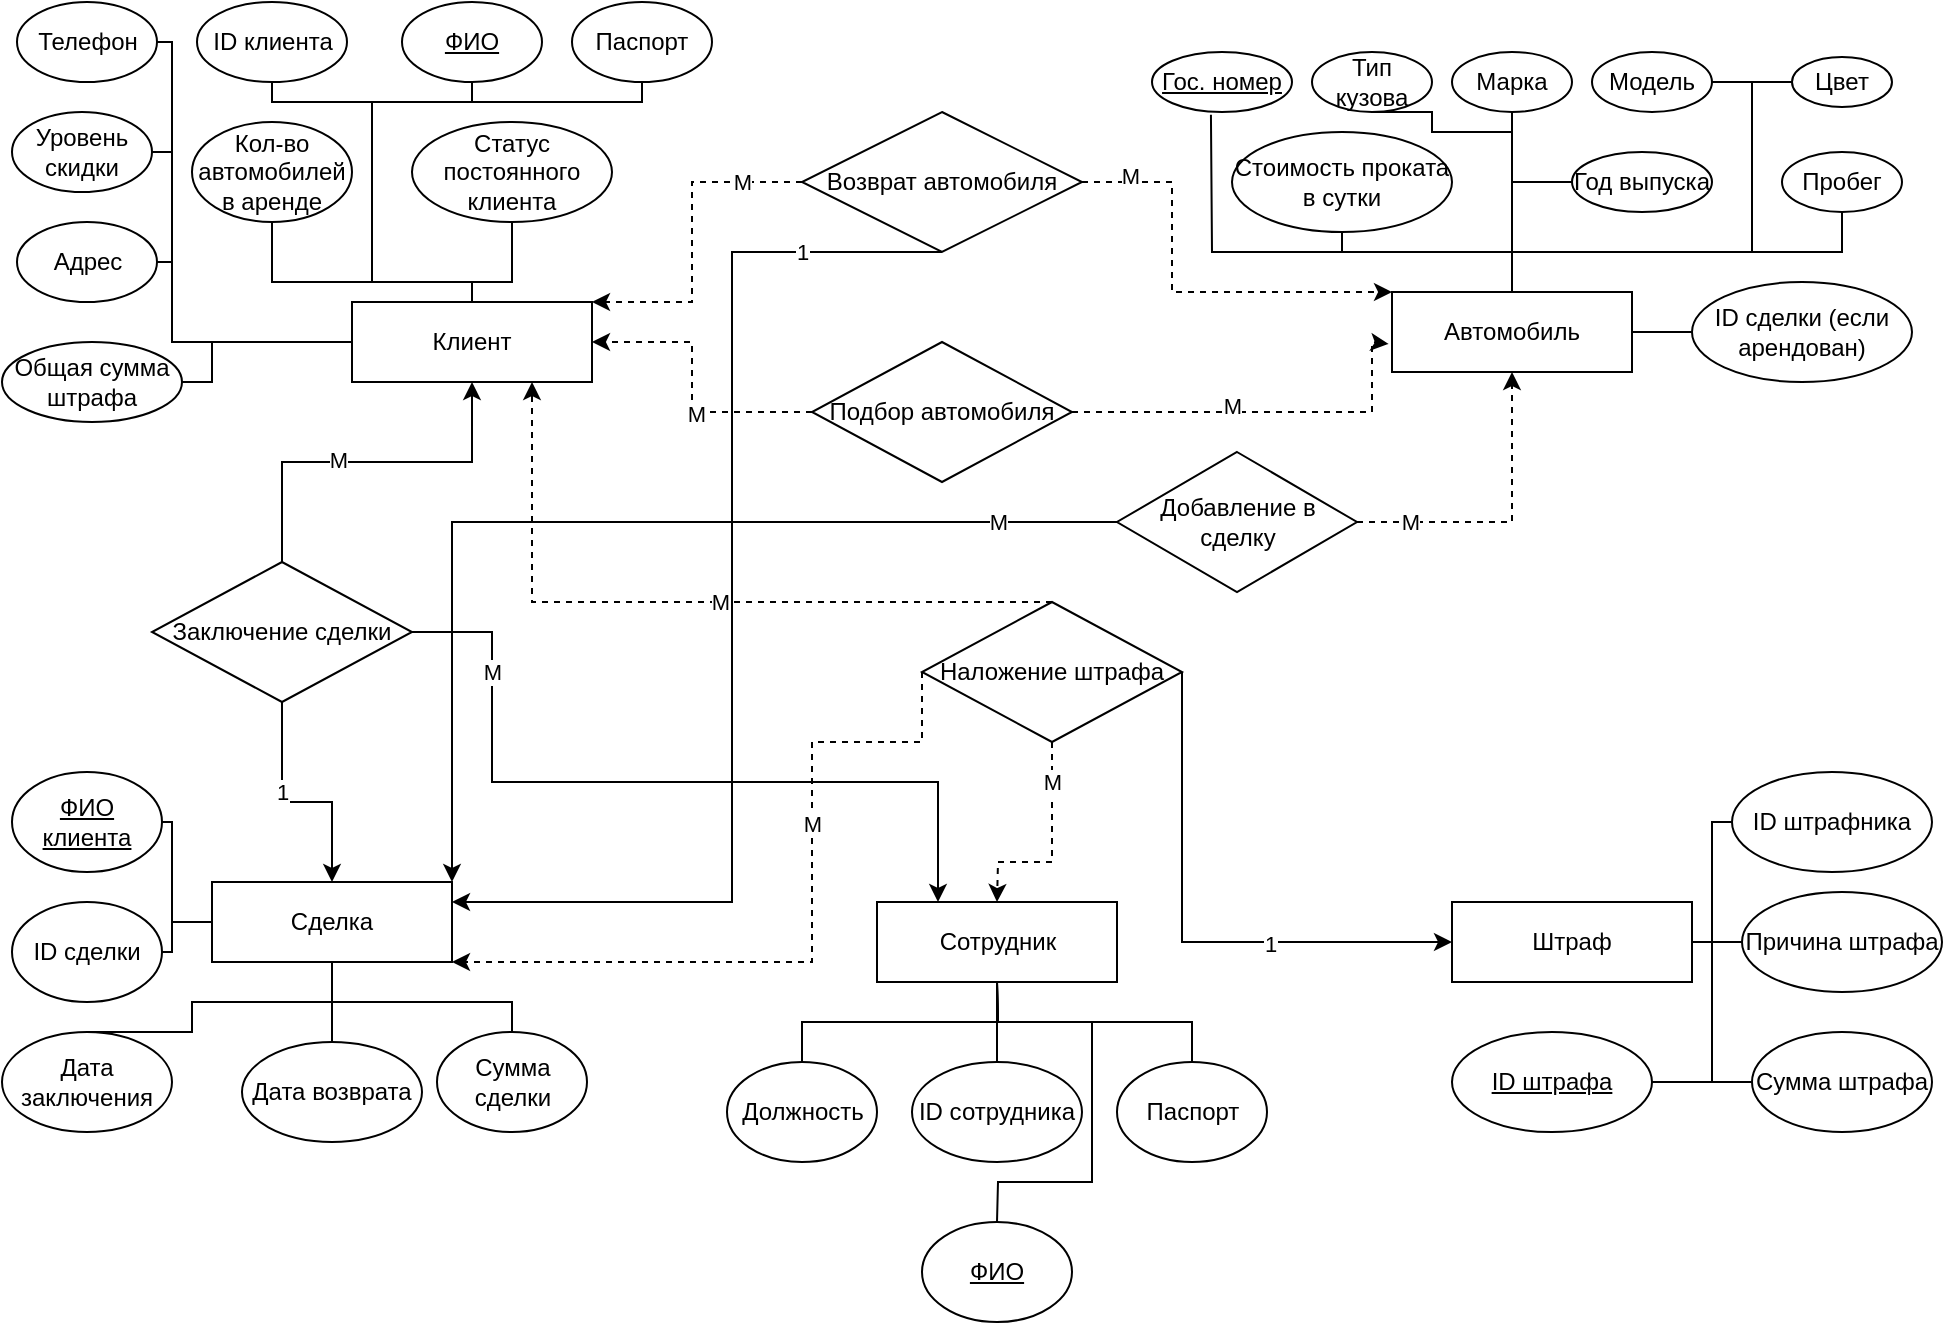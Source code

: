 <mxfile version="24.7.15">
  <diagram id="R2lEEEUBdFMjLlhIrx00" name="Page-1">
    <mxGraphModel dx="1948" dy="646" grid="1" gridSize="10" guides="1" tooltips="1" connect="1" arrows="1" fold="1" page="1" pageScale="1" pageWidth="850" pageHeight="1100" math="0" shadow="0" extFonts="Permanent Marker^https://fonts.googleapis.com/css?family=Permanent+Marker">
      <root>
        <mxCell id="0" />
        <mxCell id="1" parent="0" />
        <mxCell id="EgD6Y7CnnE7K-RbBaXwW-1" value="Клиент" style="rounded=0;whiteSpace=wrap;html=1;" parent="1" vertex="1">
          <mxGeometry x="-660" y="160" width="120" height="40" as="geometry" />
        </mxCell>
        <mxCell id="EgD6Y7CnnE7K-RbBaXwW-3" value="Сделка" style="rounded=0;whiteSpace=wrap;html=1;" parent="1" vertex="1">
          <mxGeometry x="-730" y="450" width="120" height="40" as="geometry" />
        </mxCell>
        <mxCell id="EgD6Y7CnnE7K-RbBaXwW-118" style="rounded=0;orthogonalLoop=1;jettySize=auto;html=1;dashed=1;exitX=1;exitY=0.5;exitDx=0;exitDy=0;entryX=-0.014;entryY=0.649;entryDx=0;entryDy=0;entryPerimeter=0;" parent="1" source="EgD6Y7CnnE7K-RbBaXwW-70" target="EgD6Y7CnnE7K-RbBaXwW-4" edge="1">
          <mxGeometry relative="1" as="geometry">
            <Array as="points">
              <mxPoint x="-150" y="215" />
              <mxPoint x="-150" y="180" />
            </Array>
            <mxPoint x="-160" y="210" as="targetPoint" />
          </mxGeometry>
        </mxCell>
        <mxCell id="EgD6Y7CnnE7K-RbBaXwW-121" value="M" style="edgeLabel;html=1;align=center;verticalAlign=middle;resizable=0;points=[];" parent="EgD6Y7CnnE7K-RbBaXwW-118" vertex="1" connectable="0">
          <mxGeometry x="0.592" y="1" relative="1" as="geometry">
            <mxPoint x="-69" y="1" as="offset" />
          </mxGeometry>
        </mxCell>
        <mxCell id="EgD6Y7CnnE7K-RbBaXwW-4" value="Автомобиль" style="rounded=0;whiteSpace=wrap;html=1;" parent="1" vertex="1">
          <mxGeometry x="-140" y="155" width="120" height="40" as="geometry" />
        </mxCell>
        <mxCell id="EgD6Y7CnnE7K-RbBaXwW-5" value="&lt;u&gt;Гос. номер&lt;/u&gt;" style="ellipse;whiteSpace=wrap;html=1;" parent="1" vertex="1">
          <mxGeometry x="-260" y="35" width="70" height="30" as="geometry" />
        </mxCell>
        <mxCell id="EgD6Y7CnnE7K-RbBaXwW-6" value="Марка" style="ellipse;whiteSpace=wrap;html=1;" parent="1" vertex="1">
          <mxGeometry x="-110" y="35" width="60" height="30" as="geometry" />
        </mxCell>
        <mxCell id="EgD6Y7CnnE7K-RbBaXwW-7" value="Модель" style="ellipse;whiteSpace=wrap;html=1;" parent="1" vertex="1">
          <mxGeometry x="-40" y="35" width="60" height="30" as="geometry" />
        </mxCell>
        <mxCell id="EgD6Y7CnnE7K-RbBaXwW-10" value="" style="endArrow=none;html=1;rounded=0;entryX=0.5;entryY=0;entryDx=0;entryDy=0;exitX=0.421;exitY=1.044;exitDx=0;exitDy=0;exitPerimeter=0;" parent="1" source="EgD6Y7CnnE7K-RbBaXwW-5" target="EgD6Y7CnnE7K-RbBaXwW-4" edge="1">
          <mxGeometry width="50" height="50" relative="1" as="geometry">
            <mxPoint x="-220" y="155" as="sourcePoint" />
            <mxPoint x="-160" y="115" as="targetPoint" />
            <Array as="points">
              <mxPoint x="-230" y="135" />
              <mxPoint x="-80" y="135" />
            </Array>
          </mxGeometry>
        </mxCell>
        <mxCell id="EgD6Y7CnnE7K-RbBaXwW-13" value="" style="endArrow=none;html=1;rounded=0;entryX=0.5;entryY=0;entryDx=0;entryDy=0;exitX=1;exitY=0.5;exitDx=0;exitDy=0;" parent="1" source="EgD6Y7CnnE7K-RbBaXwW-7" target="EgD6Y7CnnE7K-RbBaXwW-4" edge="1">
          <mxGeometry width="50" height="50" relative="1" as="geometry">
            <mxPoint x="-171" y="76" as="sourcePoint" />
            <mxPoint x="-70" y="165" as="targetPoint" />
            <Array as="points">
              <mxPoint x="40" y="50" />
              <mxPoint x="40" y="75" />
              <mxPoint x="40" y="135" />
              <mxPoint x="-80" y="135" />
            </Array>
          </mxGeometry>
        </mxCell>
        <mxCell id="EgD6Y7CnnE7K-RbBaXwW-15" value="" style="endArrow=none;html=1;rounded=0;exitX=0.5;exitY=1;exitDx=0;exitDy=0;" parent="1" source="EgD6Y7CnnE7K-RbBaXwW-6" edge="1">
          <mxGeometry width="50" height="50" relative="1" as="geometry">
            <mxPoint x="-210" y="165" as="sourcePoint" />
            <mxPoint x="-80" y="155" as="targetPoint" />
            <Array as="points">
              <mxPoint x="-80" y="135" />
            </Array>
          </mxGeometry>
        </mxCell>
        <mxCell id="EgD6Y7CnnE7K-RbBaXwW-16" value="Тип кузова" style="ellipse;whiteSpace=wrap;html=1;" parent="1" vertex="1">
          <mxGeometry x="-180" y="35" width="60" height="30" as="geometry" />
        </mxCell>
        <mxCell id="EgD6Y7CnnE7K-RbBaXwW-17" value="Год выпуска" style="ellipse;whiteSpace=wrap;html=1;" parent="1" vertex="1">
          <mxGeometry x="-50" y="85" width="70" height="30" as="geometry" />
        </mxCell>
        <mxCell id="EgD6Y7CnnE7K-RbBaXwW-18" value="Стоимость проката в сутки" style="ellipse;whiteSpace=wrap;html=1;" parent="1" vertex="1">
          <mxGeometry x="-220" y="75" width="110" height="50" as="geometry" />
        </mxCell>
        <mxCell id="EgD6Y7CnnE7K-RbBaXwW-19" value="" style="endArrow=none;html=1;rounded=0;entryX=0.5;entryY=1;entryDx=0;entryDy=0;" parent="1" target="EgD6Y7CnnE7K-RbBaXwW-18" edge="1">
          <mxGeometry width="50" height="50" relative="1" as="geometry">
            <mxPoint x="-80" y="155" as="sourcePoint" />
            <mxPoint x="-40" y="95" as="targetPoint" />
            <Array as="points">
              <mxPoint x="-80" y="135" />
              <mxPoint x="-165" y="135" />
            </Array>
          </mxGeometry>
        </mxCell>
        <mxCell id="EgD6Y7CnnE7K-RbBaXwW-22" value="" style="endArrow=none;html=1;rounded=0;exitX=0.5;exitY=0;exitDx=0;exitDy=0;entryX=0.5;entryY=1;entryDx=0;entryDy=0;" parent="1" source="EgD6Y7CnnE7K-RbBaXwW-4" target="EgD6Y7CnnE7K-RbBaXwW-16" edge="1">
          <mxGeometry width="50" height="50" relative="1" as="geometry">
            <mxPoint x="-80" y="175" as="sourcePoint" />
            <mxPoint x="-30" y="125" as="targetPoint" />
            <Array as="points">
              <mxPoint x="-80" y="75" />
              <mxPoint x="-120" y="75" />
              <mxPoint x="-120" y="65" />
            </Array>
          </mxGeometry>
        </mxCell>
        <mxCell id="EgD6Y7CnnE7K-RbBaXwW-23" value="" style="endArrow=none;html=1;rounded=0;exitX=0.5;exitY=0;exitDx=0;exitDy=0;entryX=0;entryY=0.5;entryDx=0;entryDy=0;" parent="1" source="EgD6Y7CnnE7K-RbBaXwW-4" target="EgD6Y7CnnE7K-RbBaXwW-17" edge="1">
          <mxGeometry width="50" height="50" relative="1" as="geometry">
            <mxPoint x="-80" y="175" as="sourcePoint" />
            <mxPoint x="-30" y="125" as="targetPoint" />
            <Array as="points">
              <mxPoint x="-80" y="100" />
            </Array>
          </mxGeometry>
        </mxCell>
        <mxCell id="EgD6Y7CnnE7K-RbBaXwW-24" value="Цвет" style="ellipse;whiteSpace=wrap;html=1;" parent="1" vertex="1">
          <mxGeometry x="60" y="37.5" width="50" height="25" as="geometry" />
        </mxCell>
        <mxCell id="EgD6Y7CnnE7K-RbBaXwW-25" value="" style="endArrow=none;html=1;rounded=0;entryX=0.5;entryY=0;entryDx=0;entryDy=0;exitX=0;exitY=0.5;exitDx=0;exitDy=0;" parent="1" source="EgD6Y7CnnE7K-RbBaXwW-24" edge="1">
          <mxGeometry width="50" height="50" relative="1" as="geometry">
            <mxPoint x="50" y="52.5" as="sourcePoint" />
            <mxPoint x="-80" y="155" as="targetPoint" />
            <Array as="points">
              <mxPoint x="40" y="50" />
              <mxPoint x="40" y="75" />
              <mxPoint x="40" y="135" />
              <mxPoint x="-80" y="135" />
            </Array>
          </mxGeometry>
        </mxCell>
        <mxCell id="EgD6Y7CnnE7K-RbBaXwW-27" value="Пробег" style="ellipse;whiteSpace=wrap;html=1;" parent="1" vertex="1">
          <mxGeometry x="55" y="85" width="60" height="30" as="geometry" />
        </mxCell>
        <mxCell id="EgD6Y7CnnE7K-RbBaXwW-28" value="" style="endArrow=none;html=1;rounded=0;exitX=0.5;exitY=0;exitDx=0;exitDy=0;entryX=0.5;entryY=1;entryDx=0;entryDy=0;" parent="1" source="EgD6Y7CnnE7K-RbBaXwW-4" target="EgD6Y7CnnE7K-RbBaXwW-27" edge="1">
          <mxGeometry width="50" height="50" relative="1" as="geometry">
            <mxPoint x="-290" y="175" as="sourcePoint" />
            <mxPoint x="70" y="165" as="targetPoint" />
            <Array as="points">
              <mxPoint x="-80" y="135" />
              <mxPoint x="40" y="135" />
              <mxPoint x="85" y="135" />
            </Array>
          </mxGeometry>
        </mxCell>
        <mxCell id="EgD6Y7CnnE7K-RbBaXwW-29" value="&lt;u&gt;ФИО&lt;/u&gt;" style="ellipse;whiteSpace=wrap;html=1;" parent="1" vertex="1">
          <mxGeometry x="-635" y="10" width="70" height="40" as="geometry" />
        </mxCell>
        <mxCell id="EgD6Y7CnnE7K-RbBaXwW-30" value="Паспорт" style="ellipse;whiteSpace=wrap;html=1;" parent="1" vertex="1">
          <mxGeometry x="-550" y="10" width="70" height="40" as="geometry" />
        </mxCell>
        <mxCell id="EgD6Y7CnnE7K-RbBaXwW-31" value="Телефон" style="ellipse;whiteSpace=wrap;html=1;" parent="1" vertex="1">
          <mxGeometry x="-827.5" y="10" width="70" height="40" as="geometry" />
        </mxCell>
        <mxCell id="EgD6Y7CnnE7K-RbBaXwW-32" value="Адрес" style="ellipse;whiteSpace=wrap;html=1;" parent="1" vertex="1">
          <mxGeometry x="-827.5" y="120" width="70" height="40" as="geometry" />
        </mxCell>
        <mxCell id="EgD6Y7CnnE7K-RbBaXwW-33" value="Статус постоянного клиента" style="ellipse;whiteSpace=wrap;html=1;" parent="1" vertex="1">
          <mxGeometry x="-630" y="70" width="100" height="50" as="geometry" />
        </mxCell>
        <mxCell id="EgD6Y7CnnE7K-RbBaXwW-34" value="Уровень скидки" style="ellipse;whiteSpace=wrap;html=1;" parent="1" vertex="1">
          <mxGeometry x="-830" y="65" width="70" height="40" as="geometry" />
        </mxCell>
        <mxCell id="EgD6Y7CnnE7K-RbBaXwW-35" value="Общая сумма штрафа" style="ellipse;whiteSpace=wrap;html=1;" parent="1" vertex="1">
          <mxGeometry x="-835" y="180" width="90" height="40" as="geometry" />
        </mxCell>
        <mxCell id="EgD6Y7CnnE7K-RbBaXwW-36" value="Кол-во автомобилей в аренде" style="ellipse;whiteSpace=wrap;html=1;" parent="1" vertex="1">
          <mxGeometry x="-740" y="70" width="80" height="50" as="geometry" />
        </mxCell>
        <mxCell id="EgD6Y7CnnE7K-RbBaXwW-38" value="" style="endArrow=none;html=1;rounded=0;entryX=0.5;entryY=0;entryDx=0;entryDy=0;exitX=0.5;exitY=1;exitDx=0;exitDy=0;" parent="1" source="EgD6Y7CnnE7K-RbBaXwW-49" target="EgD6Y7CnnE7K-RbBaXwW-1" edge="1">
          <mxGeometry width="50" height="50" relative="1" as="geometry">
            <mxPoint x="-610" y="240" as="sourcePoint" />
            <mxPoint x="-560" y="190" as="targetPoint" />
            <Array as="points">
              <mxPoint x="-700" y="60" />
              <mxPoint x="-650" y="60" />
              <mxPoint x="-650" y="150" />
              <mxPoint x="-600" y="150" />
            </Array>
          </mxGeometry>
        </mxCell>
        <mxCell id="EgD6Y7CnnE7K-RbBaXwW-39" value="" style="endArrow=none;html=1;rounded=0;entryX=0.5;entryY=0;entryDx=0;entryDy=0;exitX=0.5;exitY=1;exitDx=0;exitDy=0;" parent="1" source="EgD6Y7CnnE7K-RbBaXwW-30" target="EgD6Y7CnnE7K-RbBaXwW-1" edge="1">
          <mxGeometry width="50" height="50" relative="1" as="geometry">
            <mxPoint x="-610" y="240" as="sourcePoint" />
            <mxPoint x="-560" y="190" as="targetPoint" />
            <Array as="points">
              <mxPoint x="-515" y="60" />
              <mxPoint x="-650" y="60" />
              <mxPoint x="-650" y="150" />
              <mxPoint x="-600" y="150" />
            </Array>
          </mxGeometry>
        </mxCell>
        <mxCell id="EgD6Y7CnnE7K-RbBaXwW-41" value="" style="endArrow=none;html=1;rounded=0;entryX=0.5;entryY=0;entryDx=0;entryDy=0;exitX=0.5;exitY=1;exitDx=0;exitDy=0;" parent="1" source="EgD6Y7CnnE7K-RbBaXwW-36" target="EgD6Y7CnnE7K-RbBaXwW-1" edge="1">
          <mxGeometry width="50" height="50" relative="1" as="geometry">
            <mxPoint x="-630" y="220" as="sourcePoint" />
            <mxPoint x="-580" y="170" as="targetPoint" />
            <Array as="points">
              <mxPoint x="-700" y="150" />
              <mxPoint x="-650" y="150" />
              <mxPoint x="-600" y="150" />
            </Array>
          </mxGeometry>
        </mxCell>
        <mxCell id="EgD6Y7CnnE7K-RbBaXwW-42" value="" style="endArrow=none;html=1;rounded=0;exitX=0.5;exitY=0;exitDx=0;exitDy=0;" parent="1" source="EgD6Y7CnnE7K-RbBaXwW-1" edge="1">
          <mxGeometry width="50" height="50" relative="1" as="geometry">
            <mxPoint x="-580" y="150" as="sourcePoint" />
            <mxPoint x="-580" y="120" as="targetPoint" />
            <Array as="points">
              <mxPoint x="-600" y="150" />
              <mxPoint x="-580" y="150" />
            </Array>
          </mxGeometry>
        </mxCell>
        <mxCell id="EgD6Y7CnnE7K-RbBaXwW-44" value="Штраф" style="rounded=0;whiteSpace=wrap;html=1;" parent="1" vertex="1">
          <mxGeometry x="-110" y="460" width="120" height="40" as="geometry" />
        </mxCell>
        <mxCell id="EgD6Y7CnnE7K-RbBaXwW-45" value="Сумма штрафа" style="ellipse;whiteSpace=wrap;html=1;" parent="1" vertex="1">
          <mxGeometry x="40" y="525" width="90" height="50" as="geometry" />
        </mxCell>
        <mxCell id="EgD6Y7CnnE7K-RbBaXwW-46" value="ID штрафника" style="ellipse;whiteSpace=wrap;html=1;" parent="1" vertex="1">
          <mxGeometry x="30" y="395" width="100" height="50" as="geometry" />
        </mxCell>
        <mxCell id="EgD6Y7CnnE7K-RbBaXwW-47" value="&lt;u&gt;ID штрафа&lt;/u&gt;" style="ellipse;whiteSpace=wrap;html=1;" parent="1" vertex="1">
          <mxGeometry x="-110" y="525" width="100" height="50" as="geometry" />
        </mxCell>
        <mxCell id="EgD6Y7CnnE7K-RbBaXwW-48" value="Причина штрафа" style="ellipse;whiteSpace=wrap;html=1;" parent="1" vertex="1">
          <mxGeometry x="35" y="455" width="100" height="50" as="geometry" />
        </mxCell>
        <mxCell id="EgD6Y7CnnE7K-RbBaXwW-49" value="ID клиента" style="ellipse;whiteSpace=wrap;html=1;" parent="1" vertex="1">
          <mxGeometry x="-737.5" y="10" width="75" height="40" as="geometry" />
        </mxCell>
        <mxCell id="EgD6Y7CnnE7K-RbBaXwW-50" value="&lt;u&gt;ФИО клиента&lt;/u&gt;" style="ellipse;whiteSpace=wrap;html=1;" parent="1" vertex="1">
          <mxGeometry x="-830" y="395" width="75" height="50" as="geometry" />
        </mxCell>
        <mxCell id="EgD6Y7CnnE7K-RbBaXwW-51" value="ID сделки" style="ellipse;whiteSpace=wrap;html=1;" parent="1" vertex="1">
          <mxGeometry x="-830" y="460" width="75" height="50" as="geometry" />
        </mxCell>
        <mxCell id="EgD6Y7CnnE7K-RbBaXwW-52" value="Сумма сделки" style="ellipse;whiteSpace=wrap;html=1;" parent="1" vertex="1">
          <mxGeometry x="-617.5" y="525" width="75" height="50" as="geometry" />
        </mxCell>
        <mxCell id="EgD6Y7CnnE7K-RbBaXwW-53" value="Дата заключения" style="ellipse;whiteSpace=wrap;html=1;" parent="1" vertex="1">
          <mxGeometry x="-835" y="525" width="85" height="50" as="geometry" />
        </mxCell>
        <mxCell id="EgD6Y7CnnE7K-RbBaXwW-54" value="Дата возврата" style="ellipse;whiteSpace=wrap;html=1;" parent="1" vertex="1">
          <mxGeometry x="-715" y="530" width="90" height="50" as="geometry" />
        </mxCell>
        <mxCell id="EgD6Y7CnnE7K-RbBaXwW-56" value="ID сделки (если арендован)" style="ellipse;whiteSpace=wrap;html=1;" parent="1" vertex="1">
          <mxGeometry x="10" y="150" width="110" height="50" as="geometry" />
        </mxCell>
        <mxCell id="EgD6Y7CnnE7K-RbBaXwW-60" value="Сотрудник" style="rounded=0;whiteSpace=wrap;html=1;" parent="1" vertex="1">
          <mxGeometry x="-397.5" y="460" width="120" height="40" as="geometry" />
        </mxCell>
        <mxCell id="EgD6Y7CnnE7K-RbBaXwW-61" value="&lt;u&gt;ФИО&lt;/u&gt;" style="ellipse;whiteSpace=wrap;html=1;" parent="1" vertex="1">
          <mxGeometry x="-375" y="620" width="75" height="50" as="geometry" />
        </mxCell>
        <mxCell id="EgD6Y7CnnE7K-RbBaXwW-62" value="Должность" style="ellipse;whiteSpace=wrap;html=1;" parent="1" vertex="1">
          <mxGeometry x="-472.5" y="540" width="75" height="50" as="geometry" />
        </mxCell>
        <mxCell id="EgD6Y7CnnE7K-RbBaXwW-64" value="ID сотрудника" style="ellipse;whiteSpace=wrap;html=1;" parent="1" vertex="1">
          <mxGeometry x="-380" y="540" width="85" height="50" as="geometry" />
        </mxCell>
        <mxCell id="EgD6Y7CnnE7K-RbBaXwW-65" value="Паспорт" style="ellipse;whiteSpace=wrap;html=1;" parent="1" vertex="1">
          <mxGeometry x="-277.5" y="540" width="75" height="50" as="geometry" />
        </mxCell>
        <mxCell id="EgD6Y7CnnE7K-RbBaXwW-66" value="Заключение сделки" style="rhombus;whiteSpace=wrap;html=1;" parent="1" vertex="1">
          <mxGeometry x="-760" y="290" width="130" height="70" as="geometry" />
        </mxCell>
        <mxCell id="EgD6Y7CnnE7K-RbBaXwW-68" value="Добавление в сделку" style="rhombus;whiteSpace=wrap;html=1;" parent="1" vertex="1">
          <mxGeometry x="-277.5" y="235" width="120" height="70" as="geometry" />
        </mxCell>
        <mxCell id="EgD6Y7CnnE7K-RbBaXwW-69" value="Наложение штрафа" style="rhombus;whiteSpace=wrap;html=1;" parent="1" vertex="1">
          <mxGeometry x="-375" y="310" width="130" height="70" as="geometry" />
        </mxCell>
        <mxCell id="EgD6Y7CnnE7K-RbBaXwW-70" value="Подбор автомобиля" style="rhombus;whiteSpace=wrap;html=1;" parent="1" vertex="1">
          <mxGeometry x="-430" y="180" width="130" height="70" as="geometry" />
        </mxCell>
        <mxCell id="EgD6Y7CnnE7K-RbBaXwW-71" value="Возврат автомобиля" style="rhombus;whiteSpace=wrap;html=1;" parent="1" vertex="1">
          <mxGeometry x="-435" y="65" width="140" height="70" as="geometry" />
        </mxCell>
        <mxCell id="EgD6Y7CnnE7K-RbBaXwW-74" value="" style="endArrow=none;html=1;rounded=0;exitX=0.5;exitY=1;exitDx=0;exitDy=0;entryX=0.5;entryY=0;entryDx=0;entryDy=0;" parent="1" source="EgD6Y7CnnE7K-RbBaXwW-60" target="EgD6Y7CnnE7K-RbBaXwW-64" edge="1">
          <mxGeometry width="50" height="50" relative="1" as="geometry">
            <mxPoint x="-350" y="540" as="sourcePoint" />
            <mxPoint x="-300" y="490" as="targetPoint" />
          </mxGeometry>
        </mxCell>
        <mxCell id="EgD6Y7CnnE7K-RbBaXwW-75" value="" style="endArrow=none;html=1;rounded=0;exitX=0.5;exitY=1;exitDx=0;exitDy=0;entryX=0.5;entryY=0;entryDx=0;entryDy=0;" parent="1" source="EgD6Y7CnnE7K-RbBaXwW-60" target="EgD6Y7CnnE7K-RbBaXwW-65" edge="1">
          <mxGeometry width="50" height="50" relative="1" as="geometry">
            <mxPoint x="-350" y="550" as="sourcePoint" />
            <mxPoint x="-300" y="500" as="targetPoint" />
            <Array as="points">
              <mxPoint x="-337" y="520" />
              <mxPoint x="-240" y="520" />
            </Array>
          </mxGeometry>
        </mxCell>
        <mxCell id="EgD6Y7CnnE7K-RbBaXwW-76" value="" style="endArrow=none;html=1;rounded=0;exitX=0.5;exitY=1;exitDx=0;exitDy=0;entryX=0.5;entryY=0;entryDx=0;entryDy=0;" parent="1" source="EgD6Y7CnnE7K-RbBaXwW-60" target="EgD6Y7CnnE7K-RbBaXwW-62" edge="1">
          <mxGeometry width="50" height="50" relative="1" as="geometry">
            <mxPoint x="-327" y="510" as="sourcePoint" />
            <mxPoint x="-232" y="550" as="targetPoint" />
            <Array as="points">
              <mxPoint x="-337" y="520" />
              <mxPoint x="-435" y="520" />
            </Array>
          </mxGeometry>
        </mxCell>
        <mxCell id="EgD6Y7CnnE7K-RbBaXwW-77" value="" style="endArrow=none;html=1;rounded=0;entryX=0.5;entryY=0;entryDx=0;entryDy=0;exitX=0.5;exitY=1;exitDx=0;exitDy=0;" parent="1" source="EgD6Y7CnnE7K-RbBaXwW-60" target="EgD6Y7CnnE7K-RbBaXwW-61" edge="1">
          <mxGeometry width="50" height="50" relative="1" as="geometry">
            <mxPoint x="-320" y="530" as="sourcePoint" />
            <mxPoint x="-427" y="550" as="targetPoint" />
            <Array as="points">
              <mxPoint x="-337" y="520" />
              <mxPoint x="-290" y="520" />
              <mxPoint x="-290" y="540" />
              <mxPoint x="-290" y="600" />
              <mxPoint x="-337" y="600" />
            </Array>
          </mxGeometry>
        </mxCell>
        <mxCell id="EgD6Y7CnnE7K-RbBaXwW-78" value="" style="endArrow=none;html=1;rounded=0;entryX=0;entryY=0.5;entryDx=0;entryDy=0;exitX=1;exitY=0.5;exitDx=0;exitDy=0;" parent="1" source="EgD6Y7CnnE7K-RbBaXwW-50" target="EgD6Y7CnnE7K-RbBaXwW-3" edge="1">
          <mxGeometry width="50" height="50" relative="1" as="geometry">
            <mxPoint x="-780" y="530" as="sourcePoint" />
            <mxPoint x="-730" y="480" as="targetPoint" />
            <Array as="points">
              <mxPoint x="-750" y="420" />
              <mxPoint x="-750" y="470" />
            </Array>
          </mxGeometry>
        </mxCell>
        <mxCell id="EgD6Y7CnnE7K-RbBaXwW-79" value="" style="endArrow=none;html=1;rounded=0;entryX=0;entryY=0.5;entryDx=0;entryDy=0;exitX=1;exitY=0.5;exitDx=0;exitDy=0;" parent="1" source="EgD6Y7CnnE7K-RbBaXwW-51" target="EgD6Y7CnnE7K-RbBaXwW-3" edge="1">
          <mxGeometry width="50" height="50" relative="1" as="geometry">
            <mxPoint x="-745" y="430" as="sourcePoint" />
            <mxPoint x="-720" y="480" as="targetPoint" />
            <Array as="points">
              <mxPoint x="-750" y="485" />
              <mxPoint x="-750" y="470" />
            </Array>
          </mxGeometry>
        </mxCell>
        <mxCell id="EgD6Y7CnnE7K-RbBaXwW-80" value="" style="endArrow=none;html=1;rounded=0;entryX=0.5;entryY=1;entryDx=0;entryDy=0;exitX=0.5;exitY=0;exitDx=0;exitDy=0;" parent="1" source="EgD6Y7CnnE7K-RbBaXwW-54" target="EgD6Y7CnnE7K-RbBaXwW-3" edge="1">
          <mxGeometry width="50" height="50" relative="1" as="geometry">
            <mxPoint x="-745" y="495" as="sourcePoint" />
            <mxPoint x="-720" y="480" as="targetPoint" />
            <Array as="points">
              <mxPoint x="-670" y="510" />
            </Array>
          </mxGeometry>
        </mxCell>
        <mxCell id="EgD6Y7CnnE7K-RbBaXwW-81" value="" style="endArrow=none;html=1;rounded=0;entryX=0.5;entryY=1;entryDx=0;entryDy=0;exitX=0.5;exitY=0;exitDx=0;exitDy=0;" parent="1" source="EgD6Y7CnnE7K-RbBaXwW-52" target="EgD6Y7CnnE7K-RbBaXwW-3" edge="1">
          <mxGeometry width="50" height="50" relative="1" as="geometry">
            <mxPoint x="-677" y="535" as="sourcePoint" />
            <mxPoint x="-660" y="500" as="targetPoint" />
            <Array as="points">
              <mxPoint x="-580" y="510" />
              <mxPoint x="-670" y="510" />
            </Array>
          </mxGeometry>
        </mxCell>
        <mxCell id="EgD6Y7CnnE7K-RbBaXwW-82" value="" style="endArrow=none;html=1;rounded=0;entryX=0.5;entryY=1;entryDx=0;entryDy=0;exitX=0.5;exitY=0;exitDx=0;exitDy=0;" parent="1" source="EgD6Y7CnnE7K-RbBaXwW-53" target="EgD6Y7CnnE7K-RbBaXwW-3" edge="1">
          <mxGeometry width="50" height="50" relative="1" as="geometry">
            <mxPoint x="-582" y="535" as="sourcePoint" />
            <mxPoint x="-660" y="500" as="targetPoint" />
            <Array as="points">
              <mxPoint x="-740" y="525" />
              <mxPoint x="-740" y="510" />
              <mxPoint x="-670" y="510" />
            </Array>
          </mxGeometry>
        </mxCell>
        <mxCell id="EgD6Y7CnnE7K-RbBaXwW-83" value="" style="endArrow=none;html=1;rounded=0;exitX=1;exitY=0.5;exitDx=0;exitDy=0;entryX=0;entryY=0.5;entryDx=0;entryDy=0;" parent="1" source="EgD6Y7CnnE7K-RbBaXwW-44" target="EgD6Y7CnnE7K-RbBaXwW-46" edge="1">
          <mxGeometry width="50" height="50" relative="1" as="geometry">
            <mxPoint x="-40" y="500" as="sourcePoint" />
            <mxPoint x="10" y="450" as="targetPoint" />
            <Array as="points">
              <mxPoint x="20" y="480" />
              <mxPoint x="20" y="420" />
            </Array>
          </mxGeometry>
        </mxCell>
        <mxCell id="EgD6Y7CnnE7K-RbBaXwW-84" value="" style="endArrow=none;html=1;rounded=0;exitX=1;exitY=0.5;exitDx=0;exitDy=0;entryX=0;entryY=0.5;entryDx=0;entryDy=0;" parent="1" source="EgD6Y7CnnE7K-RbBaXwW-44" target="EgD6Y7CnnE7K-RbBaXwW-48" edge="1">
          <mxGeometry width="50" height="50" relative="1" as="geometry">
            <mxPoint x="20" y="490" as="sourcePoint" />
            <mxPoint x="40" y="425" as="targetPoint" />
            <Array as="points">
              <mxPoint x="20" y="480" />
            </Array>
          </mxGeometry>
        </mxCell>
        <mxCell id="EgD6Y7CnnE7K-RbBaXwW-85" value="" style="endArrow=none;html=1;rounded=0;entryX=0;entryY=0.5;entryDx=0;entryDy=0;" parent="1" target="EgD6Y7CnnE7K-RbBaXwW-45" edge="1">
          <mxGeometry width="50" height="50" relative="1" as="geometry">
            <mxPoint x="10" y="480" as="sourcePoint" />
            <mxPoint x="45" y="495" as="targetPoint" />
            <Array as="points">
              <mxPoint x="20" y="480" />
              <mxPoint x="20" y="550" />
            </Array>
          </mxGeometry>
        </mxCell>
        <mxCell id="EgD6Y7CnnE7K-RbBaXwW-86" value="" style="endArrow=none;html=1;rounded=0;entryX=1;entryY=0.5;entryDx=0;entryDy=0;exitX=1;exitY=0.5;exitDx=0;exitDy=0;" parent="1" source="EgD6Y7CnnE7K-RbBaXwW-44" target="EgD6Y7CnnE7K-RbBaXwW-47" edge="1">
          <mxGeometry width="50" height="50" relative="1" as="geometry">
            <mxPoint x="20" y="530" as="sourcePoint" />
            <mxPoint x="50" y="560" as="targetPoint" />
            <Array as="points">
              <mxPoint x="20" y="480" />
              <mxPoint x="20" y="550" />
            </Array>
          </mxGeometry>
        </mxCell>
        <mxCell id="EgD6Y7CnnE7K-RbBaXwW-87" value="" style="endArrow=none;html=1;rounded=0;exitX=1;exitY=0.5;exitDx=0;exitDy=0;entryX=0;entryY=0.5;entryDx=0;entryDy=0;" parent="1" source="EgD6Y7CnnE7K-RbBaXwW-4" target="EgD6Y7CnnE7K-RbBaXwW-56" edge="1">
          <mxGeometry width="50" height="50" relative="1" as="geometry">
            <mxPoint x="-130" y="200" as="sourcePoint" />
            <mxPoint x="-80" y="150" as="targetPoint" />
          </mxGeometry>
        </mxCell>
        <mxCell id="EgD6Y7CnnE7K-RbBaXwW-89" value="" style="endArrow=none;html=1;rounded=0;exitX=0;exitY=0.5;exitDx=0;exitDy=0;entryX=1;entryY=0.5;entryDx=0;entryDy=0;" parent="1" source="EgD6Y7CnnE7K-RbBaXwW-1" target="EgD6Y7CnnE7K-RbBaXwW-35" edge="1">
          <mxGeometry width="50" height="50" relative="1" as="geometry">
            <mxPoint x="-670" y="210" as="sourcePoint" />
            <mxPoint x="-620" y="160" as="targetPoint" />
            <Array as="points">
              <mxPoint x="-730" y="180" />
              <mxPoint x="-730" y="200" />
            </Array>
          </mxGeometry>
        </mxCell>
        <mxCell id="EgD6Y7CnnE7K-RbBaXwW-90" value="" style="endArrow=none;html=1;rounded=0;exitX=0;exitY=0.5;exitDx=0;exitDy=0;entryX=1;entryY=0.5;entryDx=0;entryDy=0;" parent="1" source="EgD6Y7CnnE7K-RbBaXwW-1" target="EgD6Y7CnnE7K-RbBaXwW-32" edge="1">
          <mxGeometry width="50" height="50" relative="1" as="geometry">
            <mxPoint x="-650" y="190" as="sourcePoint" />
            <mxPoint x="-730" y="210" as="targetPoint" />
            <Array as="points">
              <mxPoint x="-750" y="180" />
              <mxPoint x="-750" y="140" />
            </Array>
          </mxGeometry>
        </mxCell>
        <mxCell id="EgD6Y7CnnE7K-RbBaXwW-91" value="" style="endArrow=none;html=1;rounded=0;exitX=0;exitY=0.5;exitDx=0;exitDy=0;entryX=1;entryY=0.5;entryDx=0;entryDy=0;" parent="1" source="EgD6Y7CnnE7K-RbBaXwW-1" target="EgD6Y7CnnE7K-RbBaXwW-34" edge="1">
          <mxGeometry width="50" height="50" relative="1" as="geometry">
            <mxPoint x="-640" y="200" as="sourcePoint" />
            <mxPoint x="-720" y="220" as="targetPoint" />
            <Array as="points">
              <mxPoint x="-750" y="180" />
              <mxPoint x="-750" y="85" />
            </Array>
          </mxGeometry>
        </mxCell>
        <mxCell id="EgD6Y7CnnE7K-RbBaXwW-92" value="" style="endArrow=none;html=1;rounded=0;exitX=0;exitY=0.5;exitDx=0;exitDy=0;entryX=1;entryY=0.5;entryDx=0;entryDy=0;" parent="1" source="EgD6Y7CnnE7K-RbBaXwW-1" target="EgD6Y7CnnE7K-RbBaXwW-31" edge="1">
          <mxGeometry width="50" height="50" relative="1" as="geometry">
            <mxPoint x="-630" y="210" as="sourcePoint" />
            <mxPoint x="-710" y="230" as="targetPoint" />
            <Array as="points">
              <mxPoint x="-750" y="180" />
              <mxPoint x="-750" y="30" />
            </Array>
          </mxGeometry>
        </mxCell>
        <mxCell id="EgD6Y7CnnE7K-RbBaXwW-93" value="" style="endArrow=none;html=1;rounded=0;exitX=0.5;exitY=0;exitDx=0;exitDy=0;entryX=0.5;entryY=1;entryDx=0;entryDy=0;" parent="1" source="EgD6Y7CnnE7K-RbBaXwW-1" target="EgD6Y7CnnE7K-RbBaXwW-29" edge="1">
          <mxGeometry width="50" height="50" relative="1" as="geometry">
            <mxPoint x="-510" y="180" as="sourcePoint" />
            <mxPoint x="-460" y="130" as="targetPoint" />
            <Array as="points">
              <mxPoint x="-600" y="150" />
              <mxPoint x="-650" y="150" />
              <mxPoint x="-650" y="60" />
              <mxPoint x="-600" y="60" />
            </Array>
          </mxGeometry>
        </mxCell>
        <mxCell id="EgD6Y7CnnE7K-RbBaXwW-98" value="" style="endArrow=classic;html=1;rounded=0;exitX=0.5;exitY=0;exitDx=0;exitDy=0;entryX=0.5;entryY=1;entryDx=0;entryDy=0;" parent="1" source="EgD6Y7CnnE7K-RbBaXwW-66" target="EgD6Y7CnnE7K-RbBaXwW-1" edge="1">
          <mxGeometry width="50" height="50" relative="1" as="geometry">
            <mxPoint x="-480" y="400" as="sourcePoint" />
            <mxPoint x="-430" y="350" as="targetPoint" />
            <Array as="points">
              <mxPoint x="-695" y="240" />
              <mxPoint x="-600" y="240" />
            </Array>
          </mxGeometry>
        </mxCell>
        <mxCell id="EgD6Y7CnnE7K-RbBaXwW-103" value="M" style="edgeLabel;html=1;align=center;verticalAlign=middle;resizable=0;points=[];" parent="EgD6Y7CnnE7K-RbBaXwW-98" vertex="1" connectable="0">
          <mxGeometry x="-0.156" y="1" relative="1" as="geometry">
            <mxPoint as="offset" />
          </mxGeometry>
        </mxCell>
        <mxCell id="EgD6Y7CnnE7K-RbBaXwW-99" value="" style="endArrow=classic;html=1;rounded=0;exitX=1;exitY=0.5;exitDx=0;exitDy=0;" parent="1" source="EgD6Y7CnnE7K-RbBaXwW-66" edge="1">
          <mxGeometry width="50" height="50" relative="1" as="geometry">
            <mxPoint x="-590" y="310" as="sourcePoint" />
            <mxPoint x="-367" y="460" as="targetPoint" />
            <Array as="points">
              <mxPoint x="-590" y="325" />
              <mxPoint x="-590" y="400" />
              <mxPoint x="-560" y="400" />
              <mxPoint x="-367" y="400" />
            </Array>
          </mxGeometry>
        </mxCell>
        <mxCell id="EgD6Y7CnnE7K-RbBaXwW-104" value="M" style="edgeLabel;html=1;align=center;verticalAlign=middle;resizable=0;points=[];rotation=0;" parent="EgD6Y7CnnE7K-RbBaXwW-99" vertex="1" connectable="0">
          <mxGeometry x="-0.317" y="-1" relative="1" as="geometry">
            <mxPoint x="-21" y="-56" as="offset" />
          </mxGeometry>
        </mxCell>
        <mxCell id="EgD6Y7CnnE7K-RbBaXwW-100" value="" style="endArrow=classic;html=1;rounded=0;exitX=0.5;exitY=1;exitDx=0;exitDy=0;entryX=0.5;entryY=0;entryDx=0;entryDy=0;" parent="1" source="EgD6Y7CnnE7K-RbBaXwW-66" target="EgD6Y7CnnE7K-RbBaXwW-3" edge="1">
          <mxGeometry width="50" height="50" relative="1" as="geometry">
            <mxPoint x="-525" y="345" as="sourcePoint" />
            <mxPoint x="-387" y="490" as="targetPoint" />
            <Array as="points">
              <mxPoint x="-695" y="410" />
              <mxPoint x="-670" y="410" />
            </Array>
          </mxGeometry>
        </mxCell>
        <mxCell id="EgD6Y7CnnE7K-RbBaXwW-102" value="1" style="edgeLabel;html=1;align=center;verticalAlign=middle;resizable=0;points=[];" parent="EgD6Y7CnnE7K-RbBaXwW-100" vertex="1" connectable="0">
          <mxGeometry x="-0.22" relative="1" as="geometry">
            <mxPoint as="offset" />
          </mxGeometry>
        </mxCell>
        <mxCell id="EgD6Y7CnnE7K-RbBaXwW-107" value="" style="endArrow=classic;html=1;rounded=0;strokeColor=default;dashed=1;exitX=0.5;exitY=0;exitDx=0;exitDy=0;entryX=0.75;entryY=1;entryDx=0;entryDy=0;" parent="1" source="EgD6Y7CnnE7K-RbBaXwW-69" target="EgD6Y7CnnE7K-RbBaXwW-1" edge="1">
          <mxGeometry width="50" height="50" relative="1" as="geometry">
            <mxPoint x="-340" y="350" as="sourcePoint" />
            <mxPoint x="-290" y="300" as="targetPoint" />
            <Array as="points">
              <mxPoint x="-570" y="310" />
            </Array>
          </mxGeometry>
        </mxCell>
        <mxCell id="EgD6Y7CnnE7K-RbBaXwW-111" value="M" style="edgeLabel;html=1;align=center;verticalAlign=middle;resizable=0;points=[];" parent="EgD6Y7CnnE7K-RbBaXwW-107" vertex="1" connectable="0">
          <mxGeometry x="-0.102" relative="1" as="geometry">
            <mxPoint as="offset" />
          </mxGeometry>
        </mxCell>
        <mxCell id="EgD6Y7CnnE7K-RbBaXwW-108" value="" style="endArrow=classic;html=1;rounded=0;exitX=1;exitY=0.5;exitDx=0;exitDy=0;entryX=0;entryY=0.5;entryDx=0;entryDy=0;" parent="1" source="EgD6Y7CnnE7K-RbBaXwW-69" target="EgD6Y7CnnE7K-RbBaXwW-44" edge="1">
          <mxGeometry width="50" height="50" relative="1" as="geometry">
            <mxPoint x="-340" y="350" as="sourcePoint" />
            <mxPoint x="-290" y="300" as="targetPoint" />
            <Array as="points">
              <mxPoint x="-245" y="480" />
            </Array>
          </mxGeometry>
        </mxCell>
        <mxCell id="EgD6Y7CnnE7K-RbBaXwW-113" value="1" style="edgeLabel;html=1;align=center;verticalAlign=middle;resizable=0;points=[];" parent="EgD6Y7CnnE7K-RbBaXwW-108" vertex="1" connectable="0">
          <mxGeometry x="0.325" y="-1" relative="1" as="geometry">
            <mxPoint as="offset" />
          </mxGeometry>
        </mxCell>
        <mxCell id="EgD6Y7CnnE7K-RbBaXwW-110" value="" style="endArrow=classic;html=1;rounded=0;exitX=0.5;exitY=1;exitDx=0;exitDy=0;entryX=0.5;entryY=0;entryDx=0;entryDy=0;dashed=1;" parent="1" source="EgD6Y7CnnE7K-RbBaXwW-69" target="EgD6Y7CnnE7K-RbBaXwW-60" edge="1">
          <mxGeometry width="50" height="50" relative="1" as="geometry">
            <mxPoint x="-290" y="300" as="sourcePoint" />
            <mxPoint x="-340" y="350" as="targetPoint" />
            <Array as="points">
              <mxPoint x="-310" y="440" />
              <mxPoint x="-337" y="440" />
            </Array>
          </mxGeometry>
        </mxCell>
        <mxCell id="EgD6Y7CnnE7K-RbBaXwW-114" value="M" style="edgeLabel;html=1;align=center;verticalAlign=middle;resizable=0;points=[];" parent="EgD6Y7CnnE7K-RbBaXwW-110" vertex="1" connectable="0">
          <mxGeometry x="0.124" relative="1" as="geometry">
            <mxPoint y="-40" as="offset" />
          </mxGeometry>
        </mxCell>
        <mxCell id="EgD6Y7CnnE7K-RbBaXwW-115" value="" style="endArrow=classic;html=1;rounded=0;exitX=0;exitY=0.5;exitDx=0;exitDy=0;entryX=1;entryY=0;entryDx=0;entryDy=0;dashed=1;" parent="1" source="EgD6Y7CnnE7K-RbBaXwW-71" target="EgD6Y7CnnE7K-RbBaXwW-1" edge="1">
          <mxGeometry width="50" height="50" relative="1" as="geometry">
            <mxPoint x="-300" y="270" as="sourcePoint" />
            <mxPoint x="-350" y="320" as="targetPoint" />
            <Array as="points">
              <mxPoint x="-490" y="100" />
              <mxPoint x="-490" y="160" />
            </Array>
          </mxGeometry>
        </mxCell>
        <mxCell id="p9tNMeALIEDWeYVSy2aY-6" value="M" style="edgeLabel;html=1;align=center;verticalAlign=middle;resizable=0;points=[];" parent="EgD6Y7CnnE7K-RbBaXwW-115" vertex="1" connectable="0">
          <mxGeometry x="-0.635" relative="1" as="geometry">
            <mxPoint as="offset" />
          </mxGeometry>
        </mxCell>
        <mxCell id="EgD6Y7CnnE7K-RbBaXwW-116" value="" style="endArrow=classic;html=1;rounded=0;exitX=1;exitY=0.5;exitDx=0;exitDy=0;entryX=0;entryY=0;entryDx=0;entryDy=0;dashed=1;" parent="1" source="EgD6Y7CnnE7K-RbBaXwW-71" target="EgD6Y7CnnE7K-RbBaXwW-4" edge="1">
          <mxGeometry width="50" height="50" relative="1" as="geometry">
            <mxPoint x="-530" y="190" as="sourcePoint" />
            <mxPoint x="-425" y="110" as="targetPoint" />
            <Array as="points">
              <mxPoint x="-250" y="100" />
              <mxPoint x="-250" y="155" />
            </Array>
          </mxGeometry>
        </mxCell>
        <mxCell id="LFAjFhiRULrVx8ZR5xli-5" value="M" style="edgeLabel;html=1;align=center;verticalAlign=middle;resizable=0;points=[];" vertex="1" connectable="0" parent="EgD6Y7CnnE7K-RbBaXwW-116">
          <mxGeometry x="-0.77" y="3" relative="1" as="geometry">
            <mxPoint as="offset" />
          </mxGeometry>
        </mxCell>
        <mxCell id="EgD6Y7CnnE7K-RbBaXwW-117" value="" style="endArrow=classic;html=1;rounded=0;entryX=0;entryY=0.5;entryDx=0;entryDy=0;dashed=1;exitX=0;exitY=0.5;exitDx=0;exitDy=0;" parent="1" source="EgD6Y7CnnE7K-RbBaXwW-70" edge="1">
          <mxGeometry width="50" height="50" relative="1" as="geometry">
            <mxPoint x="-425" y="110" as="sourcePoint" />
            <mxPoint x="-540" y="180" as="targetPoint" />
            <Array as="points">
              <mxPoint x="-490" y="215" />
              <mxPoint x="-490" y="180" />
            </Array>
          </mxGeometry>
        </mxCell>
        <mxCell id="tijqnQnfBzTVFt3xx_KY-1" value="M" style="edgeLabel;html=1;align=center;verticalAlign=middle;resizable=0;points=[];" parent="EgD6Y7CnnE7K-RbBaXwW-117" vertex="1" connectable="0">
          <mxGeometry x="-0.201" y="1" relative="1" as="geometry">
            <mxPoint as="offset" />
          </mxGeometry>
        </mxCell>
        <mxCell id="EgD6Y7CnnE7K-RbBaXwW-123" value="" style="endArrow=classic;html=1;rounded=0;exitX=1;exitY=0.5;exitDx=0;exitDy=0;entryX=0.5;entryY=1;entryDx=0;entryDy=0;dashed=1;" parent="1" source="EgD6Y7CnnE7K-RbBaXwW-68" target="EgD6Y7CnnE7K-RbBaXwW-4" edge="1">
          <mxGeometry width="50" height="50" relative="1" as="geometry">
            <mxPoint x="-230" y="290" as="sourcePoint" />
            <mxPoint x="-280" y="340" as="targetPoint" />
            <Array as="points">
              <mxPoint x="-80" y="270" />
            </Array>
          </mxGeometry>
        </mxCell>
        <mxCell id="EgD6Y7CnnE7K-RbBaXwW-127" value="M" style="edgeLabel;html=1;align=center;verticalAlign=middle;resizable=0;points=[];" parent="EgD6Y7CnnE7K-RbBaXwW-123" vertex="1" connectable="0">
          <mxGeometry x="-0.65" relative="1" as="geometry">
            <mxPoint as="offset" />
          </mxGeometry>
        </mxCell>
        <mxCell id="EgD6Y7CnnE7K-RbBaXwW-124" value="" style="endArrow=classic;html=1;rounded=0;exitX=0;exitY=0.5;exitDx=0;exitDy=0;entryX=1;entryY=0;entryDx=0;entryDy=0;" parent="1" source="EgD6Y7CnnE7K-RbBaXwW-68" target="EgD6Y7CnnE7K-RbBaXwW-3" edge="1">
          <mxGeometry width="50" height="50" relative="1" as="geometry">
            <mxPoint x="-280" y="340" as="sourcePoint" />
            <mxPoint x="-230" y="290" as="targetPoint" />
            <Array as="points">
              <mxPoint x="-440" y="270" />
              <mxPoint x="-610" y="270" />
            </Array>
          </mxGeometry>
        </mxCell>
        <mxCell id="EgD6Y7CnnE7K-RbBaXwW-126" value="M" style="edgeLabel;html=1;align=center;verticalAlign=middle;resizable=0;points=[];" parent="EgD6Y7CnnE7K-RbBaXwW-124" vertex="1" connectable="0">
          <mxGeometry x="-0.786" y="1" relative="1" as="geometry">
            <mxPoint x="-5" y="-1" as="offset" />
          </mxGeometry>
        </mxCell>
        <mxCell id="p9tNMeALIEDWeYVSy2aY-2" value="" style="endArrow=classic;html=1;rounded=0;exitX=0;exitY=0.5;exitDx=0;exitDy=0;entryX=1;entryY=1;entryDx=0;entryDy=0;dashed=1;" parent="1" source="EgD6Y7CnnE7K-RbBaXwW-69" target="EgD6Y7CnnE7K-RbBaXwW-3" edge="1">
          <mxGeometry width="50" height="50" relative="1" as="geometry">
            <mxPoint x="-520" y="460" as="sourcePoint" />
            <mxPoint x="-470" y="410" as="targetPoint" />
            <Array as="points">
              <mxPoint x="-375" y="380" />
              <mxPoint x="-430" y="380" />
              <mxPoint x="-430" y="400" />
              <mxPoint x="-430" y="490" />
            </Array>
          </mxGeometry>
        </mxCell>
        <mxCell id="p9tNMeALIEDWeYVSy2aY-5" value="M" style="edgeLabel;html=1;align=center;verticalAlign=middle;resizable=0;points=[];" parent="p9tNMeALIEDWeYVSy2aY-2" vertex="1" connectable="0">
          <mxGeometry x="-0.902" y="-4" relative="1" as="geometry">
            <mxPoint x="-51" y="57" as="offset" />
          </mxGeometry>
        </mxCell>
        <mxCell id="LFAjFhiRULrVx8ZR5xli-4" value="" style="endArrow=classic;html=1;rounded=0;entryX=1;entryY=0.25;entryDx=0;entryDy=0;exitX=0.5;exitY=1;exitDx=0;exitDy=0;" edge="1" parent="1" source="EgD6Y7CnnE7K-RbBaXwW-71" target="EgD6Y7CnnE7K-RbBaXwW-3">
          <mxGeometry width="50" height="50" relative="1" as="geometry">
            <mxPoint x="-440" y="320" as="sourcePoint" />
            <mxPoint x="-390" y="270" as="targetPoint" />
            <Array as="points">
              <mxPoint x="-470" y="135" />
              <mxPoint x="-470" y="460" />
            </Array>
          </mxGeometry>
        </mxCell>
        <mxCell id="LFAjFhiRULrVx8ZR5xli-7" value="1" style="edgeLabel;html=1;align=center;verticalAlign=middle;resizable=0;points=[];" vertex="1" connectable="0" parent="LFAjFhiRULrVx8ZR5xli-4">
          <mxGeometry x="-0.489" relative="1" as="geometry">
            <mxPoint x="35" y="-41" as="offset" />
          </mxGeometry>
        </mxCell>
      </root>
    </mxGraphModel>
  </diagram>
</mxfile>
